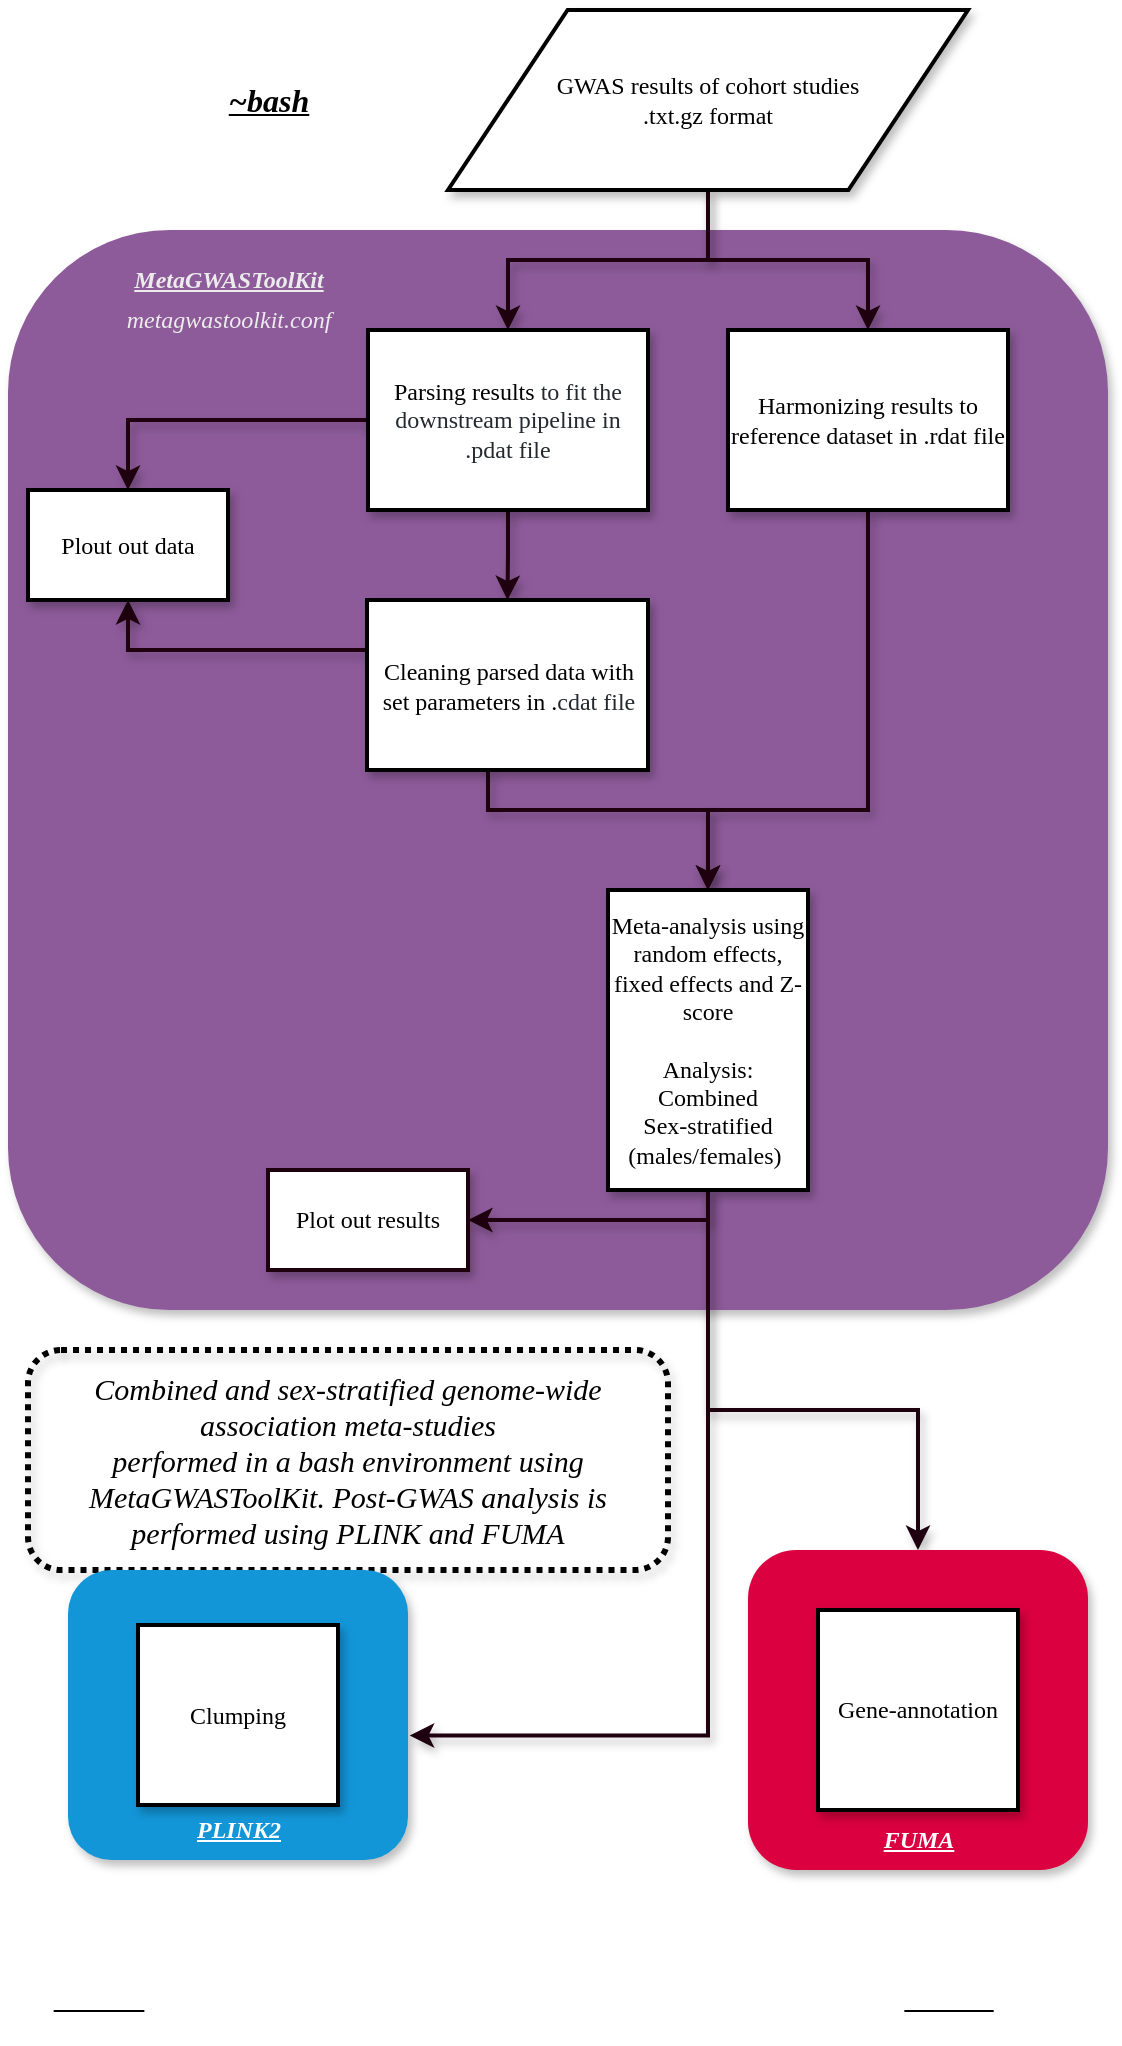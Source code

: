 <mxfile version="20.6.2" type="github"><diagram name="cIMT-meta" id="h8ZaqyyPfH6Vl1bG5RmE"><mxGraphModel dx="1583" dy="902" grid="1" gridSize="10" guides="1" tooltips="1" connect="1" arrows="1" fold="1" page="1" pageScale="1" pageWidth="827" pageHeight="1169" math="0" shadow="0"><root><mxCell id="cOm_ZY5fcYGj4qDeowl4-0"/><mxCell id="cOm_ZY5fcYGj4qDeowl4-1" parent="cOm_ZY5fcYGj4qDeowl4-0"/><mxCell id="cOm_ZY5fcYGj4qDeowl4-6" value="" style="rounded=1;whiteSpace=wrap;html=1;shadow=1;labelBackgroundColor=none;fontFamily=Georgia;fontSize=12;fillColor=#8D5B9A;strokeColor=none;" parent="cOm_ZY5fcYGj4qDeowl4-1" vertex="1"><mxGeometry x="100" y="370" width="550" height="540" as="geometry"/></mxCell><mxCell id="cOm_ZY5fcYGj4qDeowl4-7" style="edgeStyle=orthogonalEdgeStyle;rounded=0;orthogonalLoop=1;jettySize=auto;html=1;entryX=0.5;entryY=0;entryDx=0;entryDy=0;fontFamily=Georgia;fontSize=11;shadow=1;strokeColor=#1F000F;strokeWidth=2;fillColor=#000000;sketch=0;" parent="cOm_ZY5fcYGj4qDeowl4-1" source="cOm_ZY5fcYGj4qDeowl4-9" target="cOm_ZY5fcYGj4qDeowl4-12" edge="1"><mxGeometry relative="1" as="geometry"/></mxCell><mxCell id="cOm_ZY5fcYGj4qDeowl4-8" style="edgeStyle=orthogonalEdgeStyle;rounded=0;orthogonalLoop=1;jettySize=auto;html=1;entryX=0.5;entryY=0;entryDx=0;entryDy=0;fontFamily=Georgia;fontSize=11;shadow=1;strokeColor=#1F000F;strokeWidth=2;fillColor=#000000;sketch=0;" parent="cOm_ZY5fcYGj4qDeowl4-1" source="cOm_ZY5fcYGj4qDeowl4-9" target="cOm_ZY5fcYGj4qDeowl4-14" edge="1"><mxGeometry relative="1" as="geometry"/></mxCell><mxCell id="cOm_ZY5fcYGj4qDeowl4-9" value="GWAS results of cohort studies&lt;br&gt;.txt.gz format" style="shape=parallelogram;html=1;strokeWidth=2;perimeter=parallelogramPerimeter;whiteSpace=wrap;rounded=1;arcSize=0;size=0.23;fontFamily=Georgia;shadow=1;" parent="cOm_ZY5fcYGj4qDeowl4-1" vertex="1"><mxGeometry x="320" y="260" width="260" height="90" as="geometry"/></mxCell><mxCell id="cOm_ZY5fcYGj4qDeowl4-10" style="edgeStyle=orthogonalEdgeStyle;rounded=0;orthogonalLoop=1;jettySize=auto;html=1;entryX=0.5;entryY=0;entryDx=0;entryDy=0;fontFamily=Georgia;fontSize=11;shadow=1;strokeColor=#1F000F;strokeWidth=2;fillColor=#000000;sketch=0;" parent="cOm_ZY5fcYGj4qDeowl4-1" source="cOm_ZY5fcYGj4qDeowl4-12" target="cOm_ZY5fcYGj4qDeowl4-18" edge="1"><mxGeometry relative="1" as="geometry"/></mxCell><mxCell id="cOm_ZY5fcYGj4qDeowl4-11" value="" style="edgeStyle=orthogonalEdgeStyle;rounded=0;orthogonalLoop=1;jettySize=auto;html=1;fontFamily=Georgia;fontSize=11;strokeColor=#1F000F;strokeWidth=2;fillColor=#000000;sketch=0;shadow=1;" parent="cOm_ZY5fcYGj4qDeowl4-1" source="cOm_ZY5fcYGj4qDeowl4-12" target="cOm_ZY5fcYGj4qDeowl4-17" edge="1"><mxGeometry relative="1" as="geometry"/></mxCell><mxCell id="cOm_ZY5fcYGj4qDeowl4-12" value="&lt;font style=&quot;font-size: 12px;&quot;&gt;Parsing results&amp;nbsp;&lt;span style=&quot;color: rgb(36, 41, 47); text-align: start; background-color: rgb(255, 255, 255);&quot;&gt;to fit the downstream pipeline in .pdat file&lt;/span&gt;&lt;/font&gt;" style="rounded=1;whiteSpace=wrap;html=1;absoluteArcSize=1;arcSize=0;strokeWidth=2;shadow=1;fontFamily=Georgia;" parent="cOm_ZY5fcYGj4qDeowl4-1" vertex="1"><mxGeometry x="280" y="420" width="140" height="90" as="geometry"/></mxCell><mxCell id="cOm_ZY5fcYGj4qDeowl4-13" style="edgeStyle=orthogonalEdgeStyle;rounded=0;orthogonalLoop=1;jettySize=auto;html=1;entryX=0.5;entryY=0;entryDx=0;entryDy=0;fontFamily=Georgia;fontSize=11;shadow=1;strokeColor=#1F000F;strokeWidth=2;fillColor=#000000;sketch=0;" parent="cOm_ZY5fcYGj4qDeowl4-1" source="cOm_ZY5fcYGj4qDeowl4-14" target="cOm_ZY5fcYGj4qDeowl4-23" edge="1"><mxGeometry relative="1" as="geometry"><Array as="points"><mxPoint x="530" y="660"/><mxPoint x="450" y="660"/></Array></mxGeometry></mxCell><mxCell id="cOm_ZY5fcYGj4qDeowl4-14" value="Harmonizing results to reference dataset in .rdat file" style="rounded=1;whiteSpace=wrap;html=1;absoluteArcSize=1;arcSize=0;strokeWidth=2;shadow=1;fontFamily=Georgia;" parent="cOm_ZY5fcYGj4qDeowl4-1" vertex="1"><mxGeometry x="460" y="420" width="140" height="90" as="geometry"/></mxCell><mxCell id="cOm_ZY5fcYGj4qDeowl4-15" style="edgeStyle=orthogonalEdgeStyle;rounded=0;orthogonalLoop=1;jettySize=auto;html=1;entryX=0.5;entryY=1;entryDx=0;entryDy=0;fontFamily=Georgia;fontSize=11;shadow=1;strokeColor=#1F000F;strokeWidth=2;fillColor=#000000;sketch=0;" parent="cOm_ZY5fcYGj4qDeowl4-1" source="cOm_ZY5fcYGj4qDeowl4-17" target="cOm_ZY5fcYGj4qDeowl4-18" edge="1"><mxGeometry relative="1" as="geometry"><Array as="points"><mxPoint x="160" y="580"/></Array></mxGeometry></mxCell><mxCell id="cOm_ZY5fcYGj4qDeowl4-16" style="edgeStyle=orthogonalEdgeStyle;rounded=0;orthogonalLoop=1;jettySize=auto;html=1;entryX=0.5;entryY=0;entryDx=0;entryDy=0;fontFamily=Georgia;fontSize=11;strokeColor=#1F000F;strokeWidth=2;fillColor=#000000;sketch=0;shadow=1;" parent="cOm_ZY5fcYGj4qDeowl4-1" source="cOm_ZY5fcYGj4qDeowl4-17" target="cOm_ZY5fcYGj4qDeowl4-23" edge="1"><mxGeometry relative="1" as="geometry"><Array as="points"><mxPoint x="340" y="660"/><mxPoint x="450" y="660"/></Array></mxGeometry></mxCell><mxCell id="cOm_ZY5fcYGj4qDeowl4-17" value="&lt;font style=&quot;font-size: 12px;&quot;&gt;Cleaning parsed data with set parameters in .&lt;span style=&quot;color: rgb(36, 41, 47); text-align: start;&quot;&gt;cdat file&lt;/span&gt;&lt;/font&gt;" style="rounded=1;whiteSpace=wrap;html=1;absoluteArcSize=1;arcSize=0;strokeWidth=2;shadow=1;fontFamily=Georgia;" parent="cOm_ZY5fcYGj4qDeowl4-1" vertex="1"><mxGeometry x="279.5" y="555" width="140.5" height="85" as="geometry"/></mxCell><mxCell id="cOm_ZY5fcYGj4qDeowl4-18" value="Plout out data" style="rounded=1;whiteSpace=wrap;html=1;absoluteArcSize=1;arcSize=0;strokeWidth=2;shadow=1;fontFamily=Georgia;" parent="cOm_ZY5fcYGj4qDeowl4-1" vertex="1"><mxGeometry x="110" y="500" width="100" height="55" as="geometry"/></mxCell><mxCell id="cOm_ZY5fcYGj4qDeowl4-21" style="edgeStyle=orthogonalEdgeStyle;rounded=0;sketch=0;orthogonalLoop=1;jettySize=auto;html=1;entryX=0.5;entryY=0;entryDx=0;entryDy=0;shadow=1;strokeColor=#1F000F;fontFamily=Georgia;fontSize=12;fontColor=default;exitX=0.5;exitY=1;exitDx=0;exitDy=0;fillColor=#FFFFFF;arcSize=14;strokeWidth=2;" parent="cOm_ZY5fcYGj4qDeowl4-1" source="cOm_ZY5fcYGj4qDeowl4-23" target="gCDuhSK34ejL-EOm-Fug-0" edge="1"><mxGeometry relative="1" as="geometry"><mxPoint x="520" y="1000" as="targetPoint"/><Array as="points"><mxPoint x="450" y="960"/><mxPoint x="555" y="960"/></Array></mxGeometry></mxCell><mxCell id="cOm_ZY5fcYGj4qDeowl4-22" style="edgeStyle=orthogonalEdgeStyle;rounded=0;sketch=0;orthogonalLoop=1;jettySize=auto;html=1;entryX=1;entryY=0.5;entryDx=0;entryDy=0;shadow=1;strokeColor=#1F000F;fontFamily=Georgia;fontSize=12;fontColor=default;fillColor=#FFFFFF;arcSize=14;strokeWidth=2;" parent="cOm_ZY5fcYGj4qDeowl4-1" source="cOm_ZY5fcYGj4qDeowl4-23" target="cOm_ZY5fcYGj4qDeowl4-27" edge="1"><mxGeometry relative="1" as="geometry"><Array as="points"><mxPoint x="450" y="865"/></Array></mxGeometry></mxCell><mxCell id="M1T26sO7bEezKtezmPwu-2" style="edgeStyle=orthogonalEdgeStyle;rounded=0;orthogonalLoop=1;jettySize=auto;html=1;entryX=1.005;entryY=0.571;entryDx=0;entryDy=0;entryPerimeter=0;fontSize=12;fontFamily=Georgia;strokeColor=#1F000F;sketch=0;shadow=1;fillColor=#FFFFFF;arcSize=14;strokeWidth=2;" parent="cOm_ZY5fcYGj4qDeowl4-1" source="cOm_ZY5fcYGj4qDeowl4-23" target="Ee-doBpxGRprUWmN0Y6G-0" edge="1"><mxGeometry relative="1" as="geometry"><Array as="points"><mxPoint x="450" y="1123"/></Array></mxGeometry></mxCell><mxCell id="cOm_ZY5fcYGj4qDeowl4-23" value="Meta-analysis using random effects, fixed effects and Z-score&lt;br&gt;&lt;br&gt;Analysis:&lt;br&gt;Combined&lt;br&gt;Sex-stratified (males/females)&amp;nbsp;" style="rounded=1;whiteSpace=wrap;html=1;absoluteArcSize=1;arcSize=0;strokeWidth=2;shadow=1;fontFamily=Georgia;" parent="cOm_ZY5fcYGj4qDeowl4-1" vertex="1"><mxGeometry x="400" y="700" width="100" height="150" as="geometry"/></mxCell><mxCell id="cOm_ZY5fcYGj4qDeowl4-27" value="Plot out results" style="whiteSpace=wrap;html=1;absoluteArcSize=1;arcSize=14;strokeWidth=2;fillColor=#FFFFFF;fontFamily=Georgia;strokeColor=#1F000F;sketch=0;shadow=1;" parent="cOm_ZY5fcYGj4qDeowl4-1" vertex="1"><mxGeometry x="230" y="840" width="100" height="50" as="geometry"/></mxCell><mxCell id="cOm_ZY5fcYGj4qDeowl4-29" value="&lt;i&gt;&lt;b&gt;&lt;u&gt;&lt;font style=&quot;font-size: 16px;&quot;&gt;~bash&lt;/font&gt;&lt;/u&gt;&lt;/b&gt;&lt;/i&gt;" style="text;html=1;align=center;verticalAlign=middle;resizable=0;points=[];autosize=1;strokeColor=none;fillColor=none;fontFamily=Georgia;fontColor=#000000;sketch=0;" parent="cOm_ZY5fcYGj4qDeowl4-1" vertex="1"><mxGeometry x="195" y="290" width="70" height="30" as="geometry"/></mxCell><mxCell id="cOm_ZY5fcYGj4qDeowl4-30" value="&lt;i&gt;&lt;b&gt;&lt;u&gt;MetaGWASToolKit&lt;/u&gt;&lt;/b&gt;&lt;/i&gt;" style="text;html=1;align=center;verticalAlign=middle;resizable=0;points=[];autosize=1;strokeColor=none;fillColor=none;fontSize=12;fontFamily=Georgia;shadow=1;labelBackgroundColor=none;fontColor=#ECECEC;" parent="cOm_ZY5fcYGj4qDeowl4-1" vertex="1"><mxGeometry x="140" y="380" width="140" height="30" as="geometry"/></mxCell><mxCell id="cOm_ZY5fcYGj4qDeowl4-31" value="&lt;i&gt;&lt;b&gt;&lt;u&gt;&lt;font color=&quot;#ffffff&quot;&gt;VEGAS2&lt;/font&gt;&lt;/u&gt;&lt;/b&gt;&lt;/i&gt;" style="text;html=1;align=center;verticalAlign=middle;resizable=0;points=[];autosize=1;strokeColor=none;fillColor=none;fontSize=12;fontFamily=Georgia;shadow=1;labelBackgroundColor=none;" parent="cOm_ZY5fcYGj4qDeowl4-1" vertex="1"><mxGeometry x="105" y="1240" width="80" height="30" as="geometry"/></mxCell><mxCell id="cOm_ZY5fcYGj4qDeowl4-33" value="&lt;i&gt;&lt;b&gt;&lt;u&gt;&lt;font color=&quot;#ffffff&quot;&gt;MR-base&lt;/font&gt;&lt;/u&gt;&lt;/b&gt;&lt;/i&gt;" style="text;html=1;align=center;verticalAlign=middle;resizable=0;points=[];autosize=1;strokeColor=none;fillColor=none;fontSize=12;fontFamily=Georgia;shadow=1;labelBackgroundColor=none;" parent="cOm_ZY5fcYGj4qDeowl4-1" vertex="1"><mxGeometry x="530" y="1240" width="80" height="30" as="geometry"/></mxCell><mxCell id="cOm_ZY5fcYGj4qDeowl4-34" value="&lt;i&gt;&lt;b&gt;&lt;u&gt;&lt;font color=&quot;#ffffff&quot;&gt;LD Hub&lt;/font&gt;&lt;/u&gt;&lt;/b&gt;&lt;/i&gt;" style="text;html=1;align=center;verticalAlign=middle;resizable=0;points=[];autosize=1;strokeColor=none;fillColor=none;fontSize=12;fontFamily=Georgia;shadow=1;labelBackgroundColor=none;" parent="cOm_ZY5fcYGj4qDeowl4-1" vertex="1"><mxGeometry x="535" y="1050" width="70" height="30" as="geometry"/></mxCell><mxCell id="cOm_ZY5fcYGj4qDeowl4-35" value="&lt;i&gt;metagwastoolkit.conf&lt;/i&gt;" style="text;html=1;align=center;verticalAlign=middle;resizable=0;points=[];autosize=1;strokeColor=none;fillColor=none;fontSize=12;fontFamily=Georgia;fontColor=#ECECEC;" parent="cOm_ZY5fcYGj4qDeowl4-1" vertex="1"><mxGeometry x="139.5" y="400" width="140" height="30" as="geometry"/></mxCell><mxCell id="cOm_ZY5fcYGj4qDeowl4-36" value="&lt;div style=&quot;color: rgb(0, 0, 0);&quot;&gt;&lt;i style=&quot;font-size: 15px; background-color: initial;&quot;&gt;Combined and sex-stratified genome-wide association meta-studies&lt;/i&gt;&lt;/div&gt;&lt;div style=&quot;color: rgb(0, 0, 0);&quot;&gt;&lt;i style=&quot;font-size: 15px; background-color: initial;&quot;&gt;&amp;nbsp;performed in&amp;nbsp;&lt;/i&gt;&lt;i style=&quot;font-size: 15px; background-color: initial;&quot;&gt;a bash environment using&amp;nbsp;&lt;/i&gt;&lt;/div&gt;&lt;div style=&quot;color: rgb(0, 0, 0);&quot;&gt;&lt;span style=&quot;font-size: 15px;&quot;&gt;&lt;i&gt;MetaGWASToolKit. Post-GWAS analysis is performed using PLINK and FUMA&lt;/i&gt;&lt;/span&gt;&lt;/div&gt;" style="text;html=1;strokeColor=default;fillColor=none;align=center;verticalAlign=middle;whiteSpace=wrap;rounded=1;shadow=1;labelBackgroundColor=none;fontFamily=Georgia;fontSize=12;fontColor=#FFFFFF;dashed=1;strokeWidth=3;dashPattern=1 1;glass=0;" parent="cOm_ZY5fcYGj4qDeowl4-1" vertex="1"><mxGeometry x="110" y="930" width="320" height="110" as="geometry"/></mxCell><mxCell id="gCDuhSK34ejL-EOm-Fug-0" value="" style="rounded=1;whiteSpace=wrap;html=1;shadow=1;labelBackgroundColor=none;fontFamily=Georgia;fontSize=12;fillColor=#DB003F;strokeColor=none;" parent="cOm_ZY5fcYGj4qDeowl4-1" vertex="1"><mxGeometry x="470" y="1030" width="170" height="160" as="geometry"/></mxCell><mxCell id="EZ7Zcrz_bvCSpnJVZKLM-0" value="Gene-annotation" style="rounded=1;whiteSpace=wrap;html=1;absoluteArcSize=1;arcSize=0;strokeWidth=2;shadow=1;fontFamily=Georgia;" parent="cOm_ZY5fcYGj4qDeowl4-1" vertex="1"><mxGeometry x="505" y="1060" width="100" height="100" as="geometry"/></mxCell><mxCell id="Ee-doBpxGRprUWmN0Y6G-0" value="" style="whiteSpace=wrap;html=1;fillColor=#1396D8;strokeColor=none;fontFamily=Georgia;sketch=0;glass=0;shadow=1;rounded=1;" parent="cOm_ZY5fcYGj4qDeowl4-1" vertex="1"><mxGeometry x="130" y="1040" width="170" height="145" as="geometry"/></mxCell><mxCell id="Ee-doBpxGRprUWmN0Y6G-1" value="Clumping" style="rounded=1;whiteSpace=wrap;html=1;absoluteArcSize=1;arcSize=0;strokeWidth=2;shadow=1;fontFamily=Georgia;" parent="cOm_ZY5fcYGj4qDeowl4-1" vertex="1"><mxGeometry x="165" y="1067.5" width="100" height="90" as="geometry"/></mxCell><mxCell id="M1T26sO7bEezKtezmPwu-0" value="&lt;i&gt;&lt;b&gt;&lt;u&gt;PLINK2&lt;/u&gt;&lt;/b&gt;&lt;/i&gt;" style="text;html=1;align=center;verticalAlign=middle;resizable=0;points=[];autosize=1;strokeColor=none;fillColor=none;fontFamily=Georgia;sketch=0;shadow=1;fontColor=#FFFFFF;" parent="cOm_ZY5fcYGj4qDeowl4-1" vertex="1"><mxGeometry x="180" y="1155" width="70" height="30" as="geometry"/></mxCell><mxCell id="M1T26sO7bEezKtezmPwu-1" value="&lt;i&gt;&lt;b&gt;&lt;u&gt;FUMA&lt;/u&gt;&lt;/b&gt;&lt;/i&gt;" style="text;html=1;align=center;verticalAlign=middle;resizable=0;points=[];autosize=1;strokeColor=none;fillColor=none;fontFamily=Georgia;sketch=0;shadow=1;fontColor=#FFFFFF;" parent="cOm_ZY5fcYGj4qDeowl4-1" vertex="1"><mxGeometry x="525" y="1160" width="60" height="30" as="geometry"/></mxCell></root></mxGraphModel></diagram></mxfile>